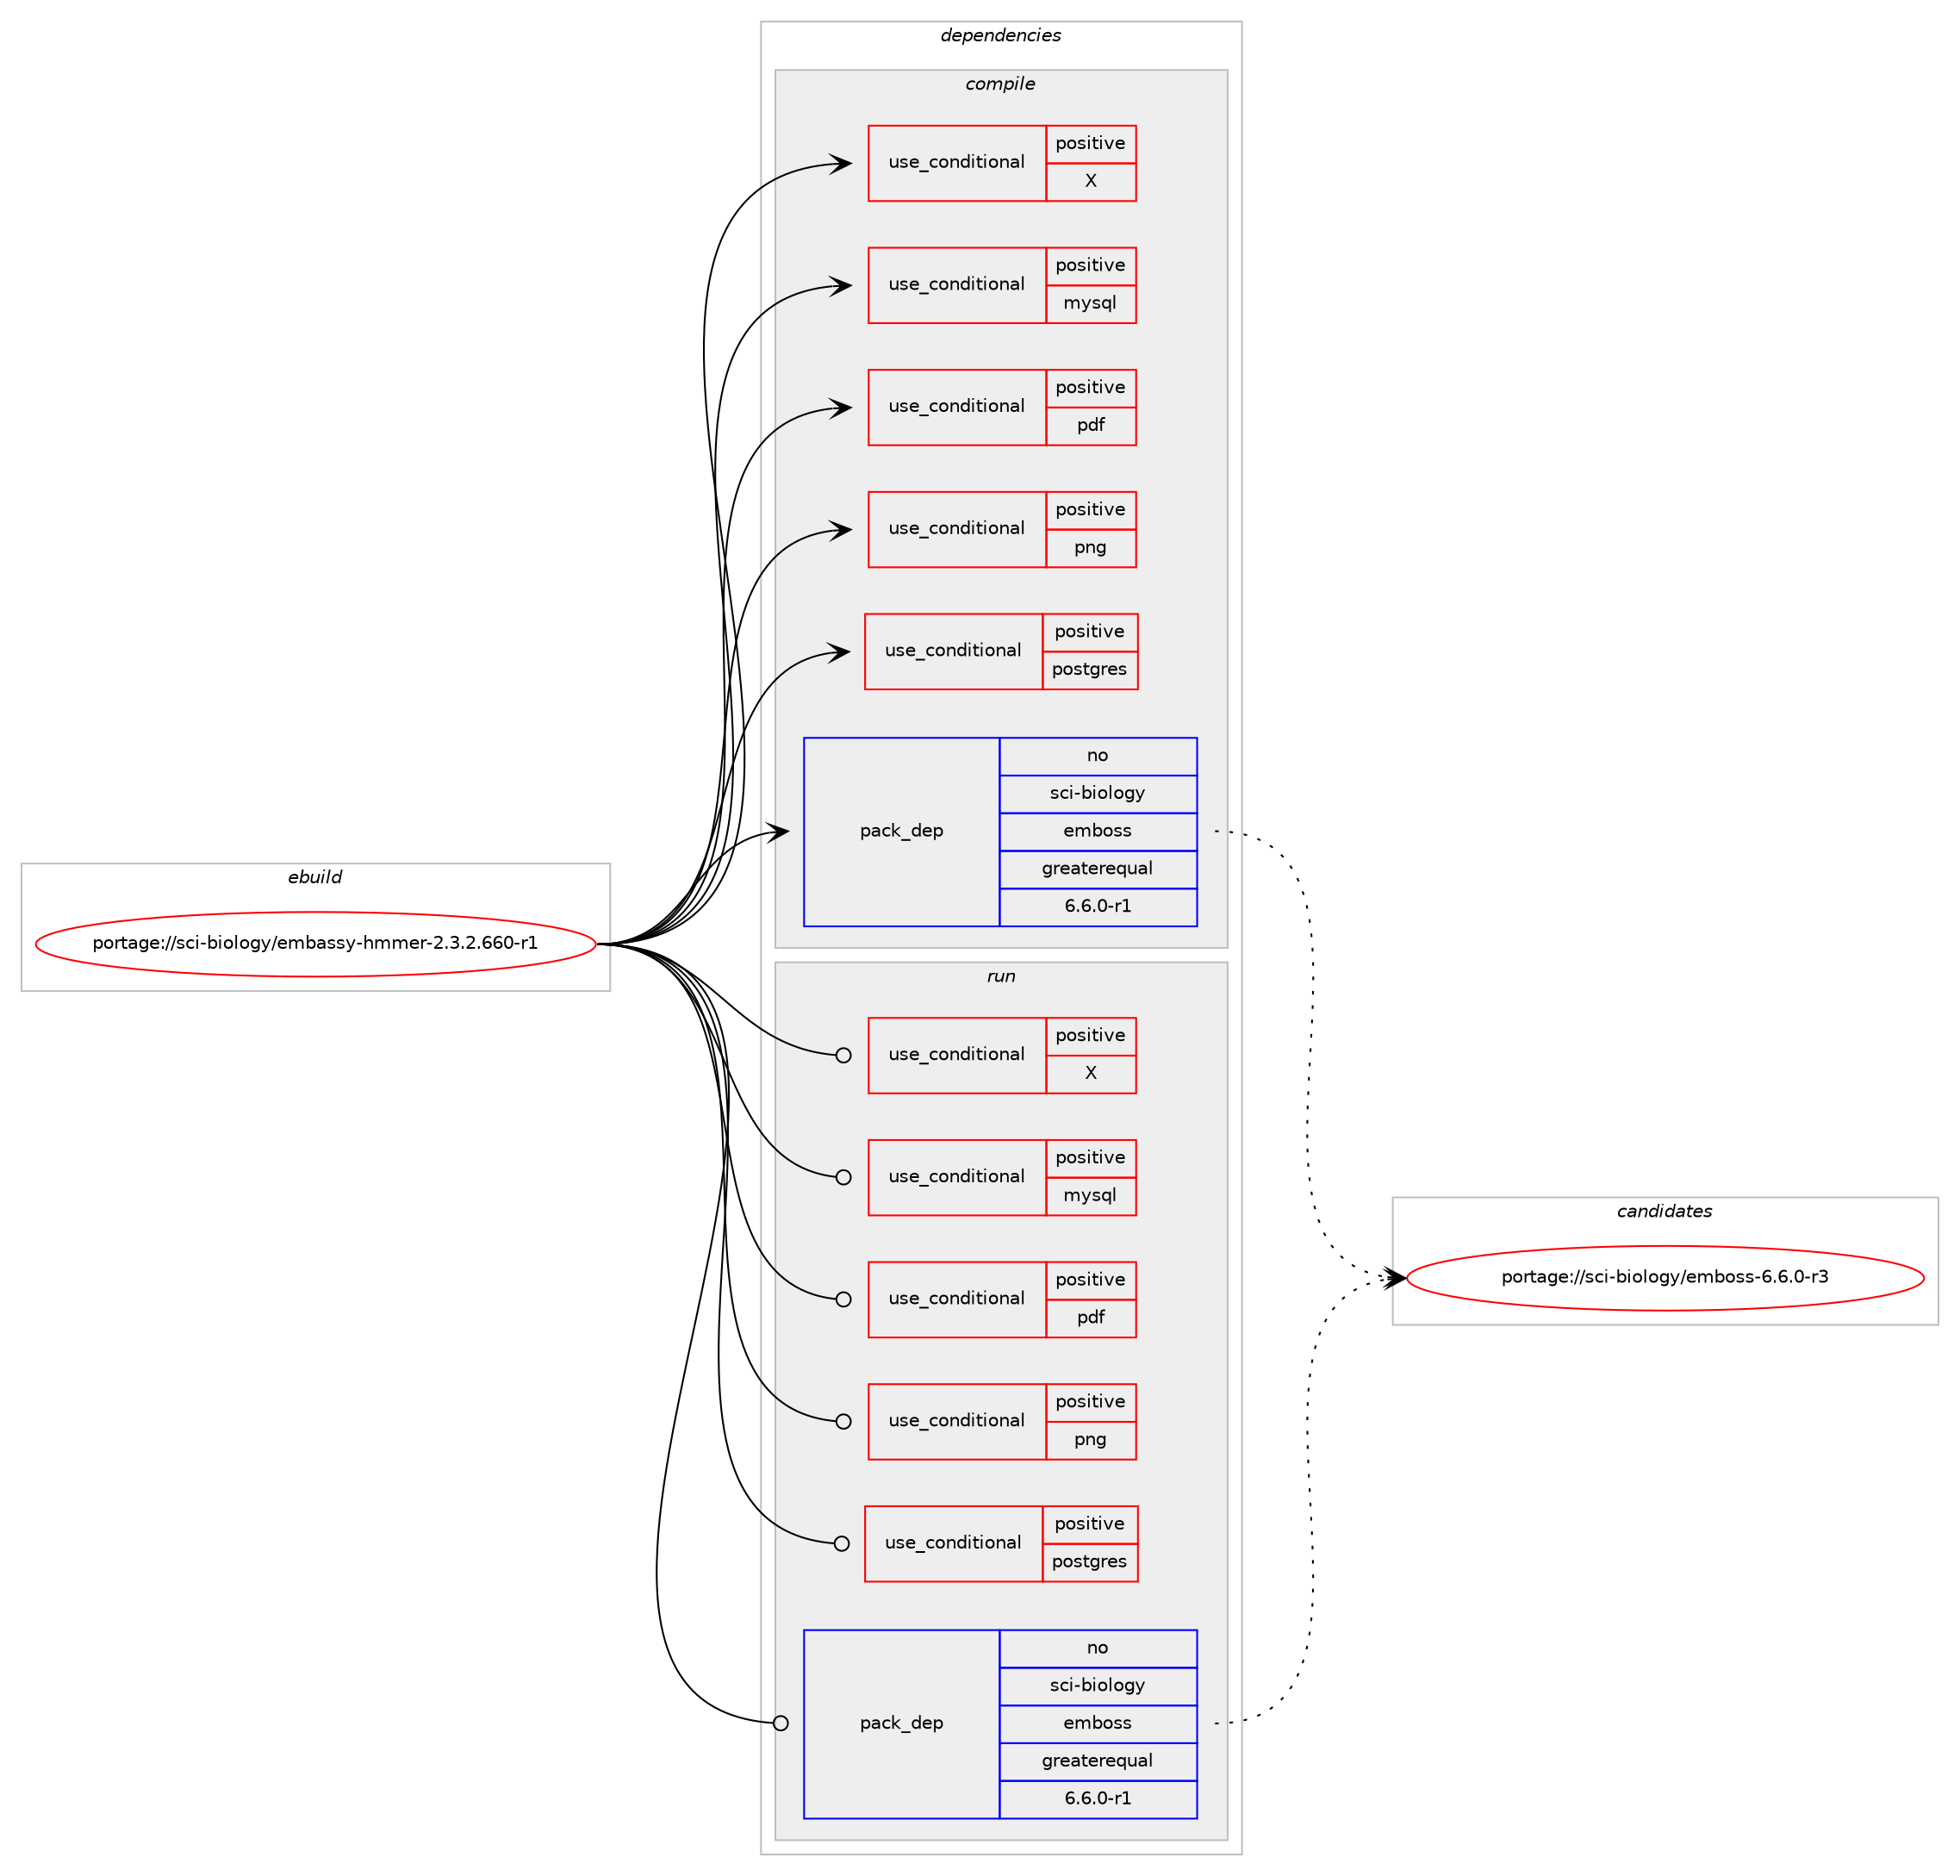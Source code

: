 digraph prolog {

# *************
# Graph options
# *************

newrank=true;
concentrate=true;
compound=true;
graph [rankdir=LR,fontname=Helvetica,fontsize=10,ranksep=1.5];#, ranksep=2.5, nodesep=0.2];
edge  [arrowhead=vee];
node  [fontname=Helvetica,fontsize=10];

# **********
# The ebuild
# **********

subgraph cluster_leftcol {
color=gray;
rank=same;
label=<<i>ebuild</i>>;
id [label="portage://sci-biology/embassy-hmmer-2.3.2.660-r1", color=red, width=4, href="../sci-biology/embassy-hmmer-2.3.2.660-r1.svg"];
}

# ****************
# The dependencies
# ****************

subgraph cluster_midcol {
color=gray;
label=<<i>dependencies</i>>;
subgraph cluster_compile {
fillcolor="#eeeeee";
style=filled;
label=<<i>compile</i>>;
subgraph cond101446 {
dependency197928 [label=<<TABLE BORDER="0" CELLBORDER="1" CELLSPACING="0" CELLPADDING="4"><TR><TD ROWSPAN="3" CELLPADDING="10">use_conditional</TD></TR><TR><TD>positive</TD></TR><TR><TD>X</TD></TR></TABLE>>, shape=none, color=red];
# *** BEGIN UNKNOWN DEPENDENCY TYPE (TODO) ***
# dependency197928 -> package_dependency(portage://sci-biology/embassy-hmmer-2.3.2.660-r1,install,no,x11-libs,libXt,none,[,,],[],[])
# *** END UNKNOWN DEPENDENCY TYPE (TODO) ***

}
id:e -> dependency197928:w [weight=20,style="solid",arrowhead="vee"];
subgraph cond101447 {
dependency197929 [label=<<TABLE BORDER="0" CELLBORDER="1" CELLSPACING="0" CELLPADDING="4"><TR><TD ROWSPAN="3" CELLPADDING="10">use_conditional</TD></TR><TR><TD>positive</TD></TR><TR><TD>mysql</TD></TR></TABLE>>, shape=none, color=red];
# *** BEGIN UNKNOWN DEPENDENCY TYPE (TODO) ***
# dependency197929 -> package_dependency(portage://sci-biology/embassy-hmmer-2.3.2.660-r1,install,no,dev-db,mysql-connector-c,none,[,,],[slot(0),equal],[])
# *** END UNKNOWN DEPENDENCY TYPE (TODO) ***

}
id:e -> dependency197929:w [weight=20,style="solid",arrowhead="vee"];
subgraph cond101448 {
dependency197930 [label=<<TABLE BORDER="0" CELLBORDER="1" CELLSPACING="0" CELLPADDING="4"><TR><TD ROWSPAN="3" CELLPADDING="10">use_conditional</TD></TR><TR><TD>positive</TD></TR><TR><TD>pdf</TD></TR></TABLE>>, shape=none, color=red];
# *** BEGIN UNKNOWN DEPENDENCY TYPE (TODO) ***
# dependency197930 -> package_dependency(portage://sci-biology/embassy-hmmer-2.3.2.660-r1,install,no,media-libs,libharu,none,[,,],any_same_slot,[])
# *** END UNKNOWN DEPENDENCY TYPE (TODO) ***

}
id:e -> dependency197930:w [weight=20,style="solid",arrowhead="vee"];
subgraph cond101449 {
dependency197931 [label=<<TABLE BORDER="0" CELLBORDER="1" CELLSPACING="0" CELLPADDING="4"><TR><TD ROWSPAN="3" CELLPADDING="10">use_conditional</TD></TR><TR><TD>positive</TD></TR><TR><TD>png</TD></TR></TABLE>>, shape=none, color=red];
# *** BEGIN UNKNOWN DEPENDENCY TYPE (TODO) ***
# dependency197931 -> package_dependency(portage://sci-biology/embassy-hmmer-2.3.2.660-r1,install,no,media-libs,gd,none,[,,],[slot(2),equal],[use(enable(png),none)])
# *** END UNKNOWN DEPENDENCY TYPE (TODO) ***

}
id:e -> dependency197931:w [weight=20,style="solid",arrowhead="vee"];
subgraph cond101450 {
dependency197932 [label=<<TABLE BORDER="0" CELLBORDER="1" CELLSPACING="0" CELLPADDING="4"><TR><TD ROWSPAN="3" CELLPADDING="10">use_conditional</TD></TR><TR><TD>positive</TD></TR><TR><TD>postgres</TD></TR></TABLE>>, shape=none, color=red];
# *** BEGIN UNKNOWN DEPENDENCY TYPE (TODO) ***
# dependency197932 -> package_dependency(portage://sci-biology/embassy-hmmer-2.3.2.660-r1,install,no,dev-db,postgresql,none,[,,],any_same_slot,[])
# *** END UNKNOWN DEPENDENCY TYPE (TODO) ***

}
id:e -> dependency197932:w [weight=20,style="solid",arrowhead="vee"];
# *** BEGIN UNKNOWN DEPENDENCY TYPE (TODO) ***
# id -> package_dependency(portage://sci-biology/embassy-hmmer-2.3.2.660-r1,install,no,dev-libs,expat,none,[,,],[],[])
# *** END UNKNOWN DEPENDENCY TYPE (TODO) ***

# *** BEGIN UNKNOWN DEPENDENCY TYPE (TODO) ***
# id -> package_dependency(portage://sci-biology/embassy-hmmer-2.3.2.660-r1,install,no,dev-libs,libpcre,none,[,,],[slot(3)],[])
# *** END UNKNOWN DEPENDENCY TYPE (TODO) ***

subgraph pack93731 {
dependency197933 [label=<<TABLE BORDER="0" CELLBORDER="1" CELLSPACING="0" CELLPADDING="4" WIDTH="220"><TR><TD ROWSPAN="6" CELLPADDING="30">pack_dep</TD></TR><TR><TD WIDTH="110">no</TD></TR><TR><TD>sci-biology</TD></TR><TR><TD>emboss</TD></TR><TR><TD>greaterequal</TD></TR><TR><TD>6.6.0-r1</TD></TR></TABLE>>, shape=none, color=blue];
}
id:e -> dependency197933:w [weight=20,style="solid",arrowhead="vee"];
# *** BEGIN UNKNOWN DEPENDENCY TYPE (TODO) ***
# id -> package_dependency(portage://sci-biology/embassy-hmmer-2.3.2.660-r1,install,no,sci-libs,plplot,none,[,,],any_same_slot,[])
# *** END UNKNOWN DEPENDENCY TYPE (TODO) ***

# *** BEGIN UNKNOWN DEPENDENCY TYPE (TODO) ***
# id -> package_dependency(portage://sci-biology/embassy-hmmer-2.3.2.660-r1,install,no,sys-libs,zlib,none,[,,],[],[])
# *** END UNKNOWN DEPENDENCY TYPE (TODO) ***

}
subgraph cluster_compileandrun {
fillcolor="#eeeeee";
style=filled;
label=<<i>compile and run</i>>;
}
subgraph cluster_run {
fillcolor="#eeeeee";
style=filled;
label=<<i>run</i>>;
subgraph cond101451 {
dependency197934 [label=<<TABLE BORDER="0" CELLBORDER="1" CELLSPACING="0" CELLPADDING="4"><TR><TD ROWSPAN="3" CELLPADDING="10">use_conditional</TD></TR><TR><TD>positive</TD></TR><TR><TD>X</TD></TR></TABLE>>, shape=none, color=red];
# *** BEGIN UNKNOWN DEPENDENCY TYPE (TODO) ***
# dependency197934 -> package_dependency(portage://sci-biology/embassy-hmmer-2.3.2.660-r1,run,no,x11-libs,libXt,none,[,,],[],[])
# *** END UNKNOWN DEPENDENCY TYPE (TODO) ***

}
id:e -> dependency197934:w [weight=20,style="solid",arrowhead="odot"];
subgraph cond101452 {
dependency197935 [label=<<TABLE BORDER="0" CELLBORDER="1" CELLSPACING="0" CELLPADDING="4"><TR><TD ROWSPAN="3" CELLPADDING="10">use_conditional</TD></TR><TR><TD>positive</TD></TR><TR><TD>mysql</TD></TR></TABLE>>, shape=none, color=red];
# *** BEGIN UNKNOWN DEPENDENCY TYPE (TODO) ***
# dependency197935 -> package_dependency(portage://sci-biology/embassy-hmmer-2.3.2.660-r1,run,no,dev-db,mysql-connector-c,none,[,,],[slot(0),equal],[])
# *** END UNKNOWN DEPENDENCY TYPE (TODO) ***

}
id:e -> dependency197935:w [weight=20,style="solid",arrowhead="odot"];
subgraph cond101453 {
dependency197936 [label=<<TABLE BORDER="0" CELLBORDER="1" CELLSPACING="0" CELLPADDING="4"><TR><TD ROWSPAN="3" CELLPADDING="10">use_conditional</TD></TR><TR><TD>positive</TD></TR><TR><TD>pdf</TD></TR></TABLE>>, shape=none, color=red];
# *** BEGIN UNKNOWN DEPENDENCY TYPE (TODO) ***
# dependency197936 -> package_dependency(portage://sci-biology/embassy-hmmer-2.3.2.660-r1,run,no,media-libs,libharu,none,[,,],any_same_slot,[])
# *** END UNKNOWN DEPENDENCY TYPE (TODO) ***

}
id:e -> dependency197936:w [weight=20,style="solid",arrowhead="odot"];
subgraph cond101454 {
dependency197937 [label=<<TABLE BORDER="0" CELLBORDER="1" CELLSPACING="0" CELLPADDING="4"><TR><TD ROWSPAN="3" CELLPADDING="10">use_conditional</TD></TR><TR><TD>positive</TD></TR><TR><TD>png</TD></TR></TABLE>>, shape=none, color=red];
# *** BEGIN UNKNOWN DEPENDENCY TYPE (TODO) ***
# dependency197937 -> package_dependency(portage://sci-biology/embassy-hmmer-2.3.2.660-r1,run,no,media-libs,gd,none,[,,],[slot(2),equal],[use(enable(png),none)])
# *** END UNKNOWN DEPENDENCY TYPE (TODO) ***

}
id:e -> dependency197937:w [weight=20,style="solid",arrowhead="odot"];
subgraph cond101455 {
dependency197938 [label=<<TABLE BORDER="0" CELLBORDER="1" CELLSPACING="0" CELLPADDING="4"><TR><TD ROWSPAN="3" CELLPADDING="10">use_conditional</TD></TR><TR><TD>positive</TD></TR><TR><TD>postgres</TD></TR></TABLE>>, shape=none, color=red];
# *** BEGIN UNKNOWN DEPENDENCY TYPE (TODO) ***
# dependency197938 -> package_dependency(portage://sci-biology/embassy-hmmer-2.3.2.660-r1,run,no,dev-db,postgresql,none,[,,],any_same_slot,[])
# *** END UNKNOWN DEPENDENCY TYPE (TODO) ***

}
id:e -> dependency197938:w [weight=20,style="solid",arrowhead="odot"];
# *** BEGIN UNKNOWN DEPENDENCY TYPE (TODO) ***
# id -> package_dependency(portage://sci-biology/embassy-hmmer-2.3.2.660-r1,run,no,dev-libs,expat,none,[,,],[],[])
# *** END UNKNOWN DEPENDENCY TYPE (TODO) ***

# *** BEGIN UNKNOWN DEPENDENCY TYPE (TODO) ***
# id -> package_dependency(portage://sci-biology/embassy-hmmer-2.3.2.660-r1,run,no,dev-libs,libpcre,none,[,,],[slot(3)],[])
# *** END UNKNOWN DEPENDENCY TYPE (TODO) ***

subgraph pack93732 {
dependency197939 [label=<<TABLE BORDER="0" CELLBORDER="1" CELLSPACING="0" CELLPADDING="4" WIDTH="220"><TR><TD ROWSPAN="6" CELLPADDING="30">pack_dep</TD></TR><TR><TD WIDTH="110">no</TD></TR><TR><TD>sci-biology</TD></TR><TR><TD>emboss</TD></TR><TR><TD>greaterequal</TD></TR><TR><TD>6.6.0-r1</TD></TR></TABLE>>, shape=none, color=blue];
}
id:e -> dependency197939:w [weight=20,style="solid",arrowhead="odot"];
# *** BEGIN UNKNOWN DEPENDENCY TYPE (TODO) ***
# id -> package_dependency(portage://sci-biology/embassy-hmmer-2.3.2.660-r1,run,no,sci-biology,hmmer,none,[,,],[slot(2)],[])
# *** END UNKNOWN DEPENDENCY TYPE (TODO) ***

# *** BEGIN UNKNOWN DEPENDENCY TYPE (TODO) ***
# id -> package_dependency(portage://sci-biology/embassy-hmmer-2.3.2.660-r1,run,no,sci-libs,plplot,none,[,,],any_same_slot,[])
# *** END UNKNOWN DEPENDENCY TYPE (TODO) ***

# *** BEGIN UNKNOWN DEPENDENCY TYPE (TODO) ***
# id -> package_dependency(portage://sci-biology/embassy-hmmer-2.3.2.660-r1,run,no,sys-libs,zlib,none,[,,],[],[])
# *** END UNKNOWN DEPENDENCY TYPE (TODO) ***

}
}

# **************
# The candidates
# **************

subgraph cluster_choices {
rank=same;
color=gray;
label=<<i>candidates</i>>;

subgraph choice93731 {
color=black;
nodesep=1;
choice11599105459810511110811110312147101109981111151154554465446484511451 [label="portage://sci-biology/emboss-6.6.0-r3", color=red, width=4,href="../sci-biology/emboss-6.6.0-r3.svg"];
dependency197933:e -> choice11599105459810511110811110312147101109981111151154554465446484511451:w [style=dotted,weight="100"];
}
subgraph choice93732 {
color=black;
nodesep=1;
choice11599105459810511110811110312147101109981111151154554465446484511451 [label="portage://sci-biology/emboss-6.6.0-r3", color=red, width=4,href="../sci-biology/emboss-6.6.0-r3.svg"];
dependency197939:e -> choice11599105459810511110811110312147101109981111151154554465446484511451:w [style=dotted,weight="100"];
}
}

}
